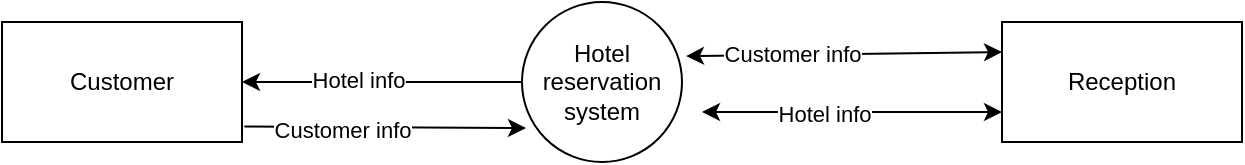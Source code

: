 <mxfile version="17.4.0" type="device"><diagram id="Ihc5wZkTQzzHYCAYk4uL" name="Page-1"><mxGraphModel dx="1038" dy="579" grid="1" gridSize="10" guides="1" tooltips="1" connect="1" arrows="1" fold="1" page="1" pageScale="1" pageWidth="850" pageHeight="1100" math="0" shadow="0"><root><mxCell id="0"/><mxCell id="1" parent="0"/><mxCell id="-IUphEuaWBwEIYNZwFB--1" value="Hotel reservation system" style="ellipse;whiteSpace=wrap;html=1;aspect=fixed;" vertex="1" parent="1"><mxGeometry x="380" y="260" width="80" height="80" as="geometry"/></mxCell><mxCell id="-IUphEuaWBwEIYNZwFB--2" value="Customer" style="rounded=0;whiteSpace=wrap;html=1;" vertex="1" parent="1"><mxGeometry x="120" y="270" width="120" height="60" as="geometry"/></mxCell><mxCell id="-IUphEuaWBwEIYNZwFB--3" value="Reception&lt;br&gt;" style="rounded=0;whiteSpace=wrap;html=1;" vertex="1" parent="1"><mxGeometry x="620" y="270" width="120" height="60" as="geometry"/></mxCell><mxCell id="-IUphEuaWBwEIYNZwFB--4" value="" style="endArrow=classic;html=1;rounded=0;entryX=1;entryY=0.5;entryDx=0;entryDy=0;" edge="1" parent="1" target="-IUphEuaWBwEIYNZwFB--2"><mxGeometry width="50" height="50" relative="1" as="geometry"><mxPoint x="380" y="300" as="sourcePoint"/><mxPoint x="450" y="250" as="targetPoint"/></mxGeometry></mxCell><mxCell id="-IUphEuaWBwEIYNZwFB--6" value="Hotel info" style="edgeLabel;html=1;align=center;verticalAlign=middle;resizable=0;points=[];" vertex="1" connectable="0" parent="-IUphEuaWBwEIYNZwFB--4"><mxGeometry x="0.174" y="-1" relative="1" as="geometry"><mxPoint as="offset"/></mxGeometry></mxCell><mxCell id="-IUphEuaWBwEIYNZwFB--5" value="" style="endArrow=classic;html=1;rounded=0;exitX=1.01;exitY=0.87;exitDx=0;exitDy=0;exitPerimeter=0;entryX=0.025;entryY=0.788;entryDx=0;entryDy=0;entryPerimeter=0;" edge="1" parent="1" source="-IUphEuaWBwEIYNZwFB--2" target="-IUphEuaWBwEIYNZwFB--1"><mxGeometry width="50" height="50" relative="1" as="geometry"><mxPoint x="400" y="300" as="sourcePoint"/><mxPoint x="450" y="250" as="targetPoint"/></mxGeometry></mxCell><mxCell id="-IUphEuaWBwEIYNZwFB--7" value="Customer info" style="edgeLabel;html=1;align=center;verticalAlign=middle;resizable=0;points=[];" vertex="1" connectable="0" parent="-IUphEuaWBwEIYNZwFB--5"><mxGeometry x="-0.31" y="-1" relative="1" as="geometry"><mxPoint as="offset"/></mxGeometry></mxCell><mxCell id="-IUphEuaWBwEIYNZwFB--11" value="" style="endArrow=classic;startArrow=classic;html=1;rounded=0;entryX=0;entryY=0.25;entryDx=0;entryDy=0;exitX=1.025;exitY=0.338;exitDx=0;exitDy=0;exitPerimeter=0;" edge="1" parent="1" source="-IUphEuaWBwEIYNZwFB--1" target="-IUphEuaWBwEIYNZwFB--3"><mxGeometry width="50" height="50" relative="1" as="geometry"><mxPoint x="400" y="300" as="sourcePoint"/><mxPoint x="450" y="250" as="targetPoint"/></mxGeometry></mxCell><mxCell id="-IUphEuaWBwEIYNZwFB--12" value="Customer info" style="edgeLabel;html=1;align=center;verticalAlign=middle;resizable=0;points=[];" vertex="1" connectable="0" parent="-IUphEuaWBwEIYNZwFB--11"><mxGeometry x="-0.331" y="1" relative="1" as="geometry"><mxPoint as="offset"/></mxGeometry></mxCell><mxCell id="-IUphEuaWBwEIYNZwFB--16" value="" style="endArrow=classic;startArrow=classic;html=1;rounded=0;entryX=0;entryY=0.75;entryDx=0;entryDy=0;" edge="1" parent="1" target="-IUphEuaWBwEIYNZwFB--3"><mxGeometry width="50" height="50" relative="1" as="geometry"><mxPoint x="470" y="315" as="sourcePoint"/><mxPoint x="450" y="250" as="targetPoint"/></mxGeometry></mxCell><mxCell id="-IUphEuaWBwEIYNZwFB--17" value="Hotel info" style="edgeLabel;html=1;align=center;verticalAlign=middle;resizable=0;points=[];" vertex="1" connectable="0" parent="-IUphEuaWBwEIYNZwFB--16"><mxGeometry x="-0.189" y="-1" relative="1" as="geometry"><mxPoint as="offset"/></mxGeometry></mxCell></root></mxGraphModel></diagram></mxfile>